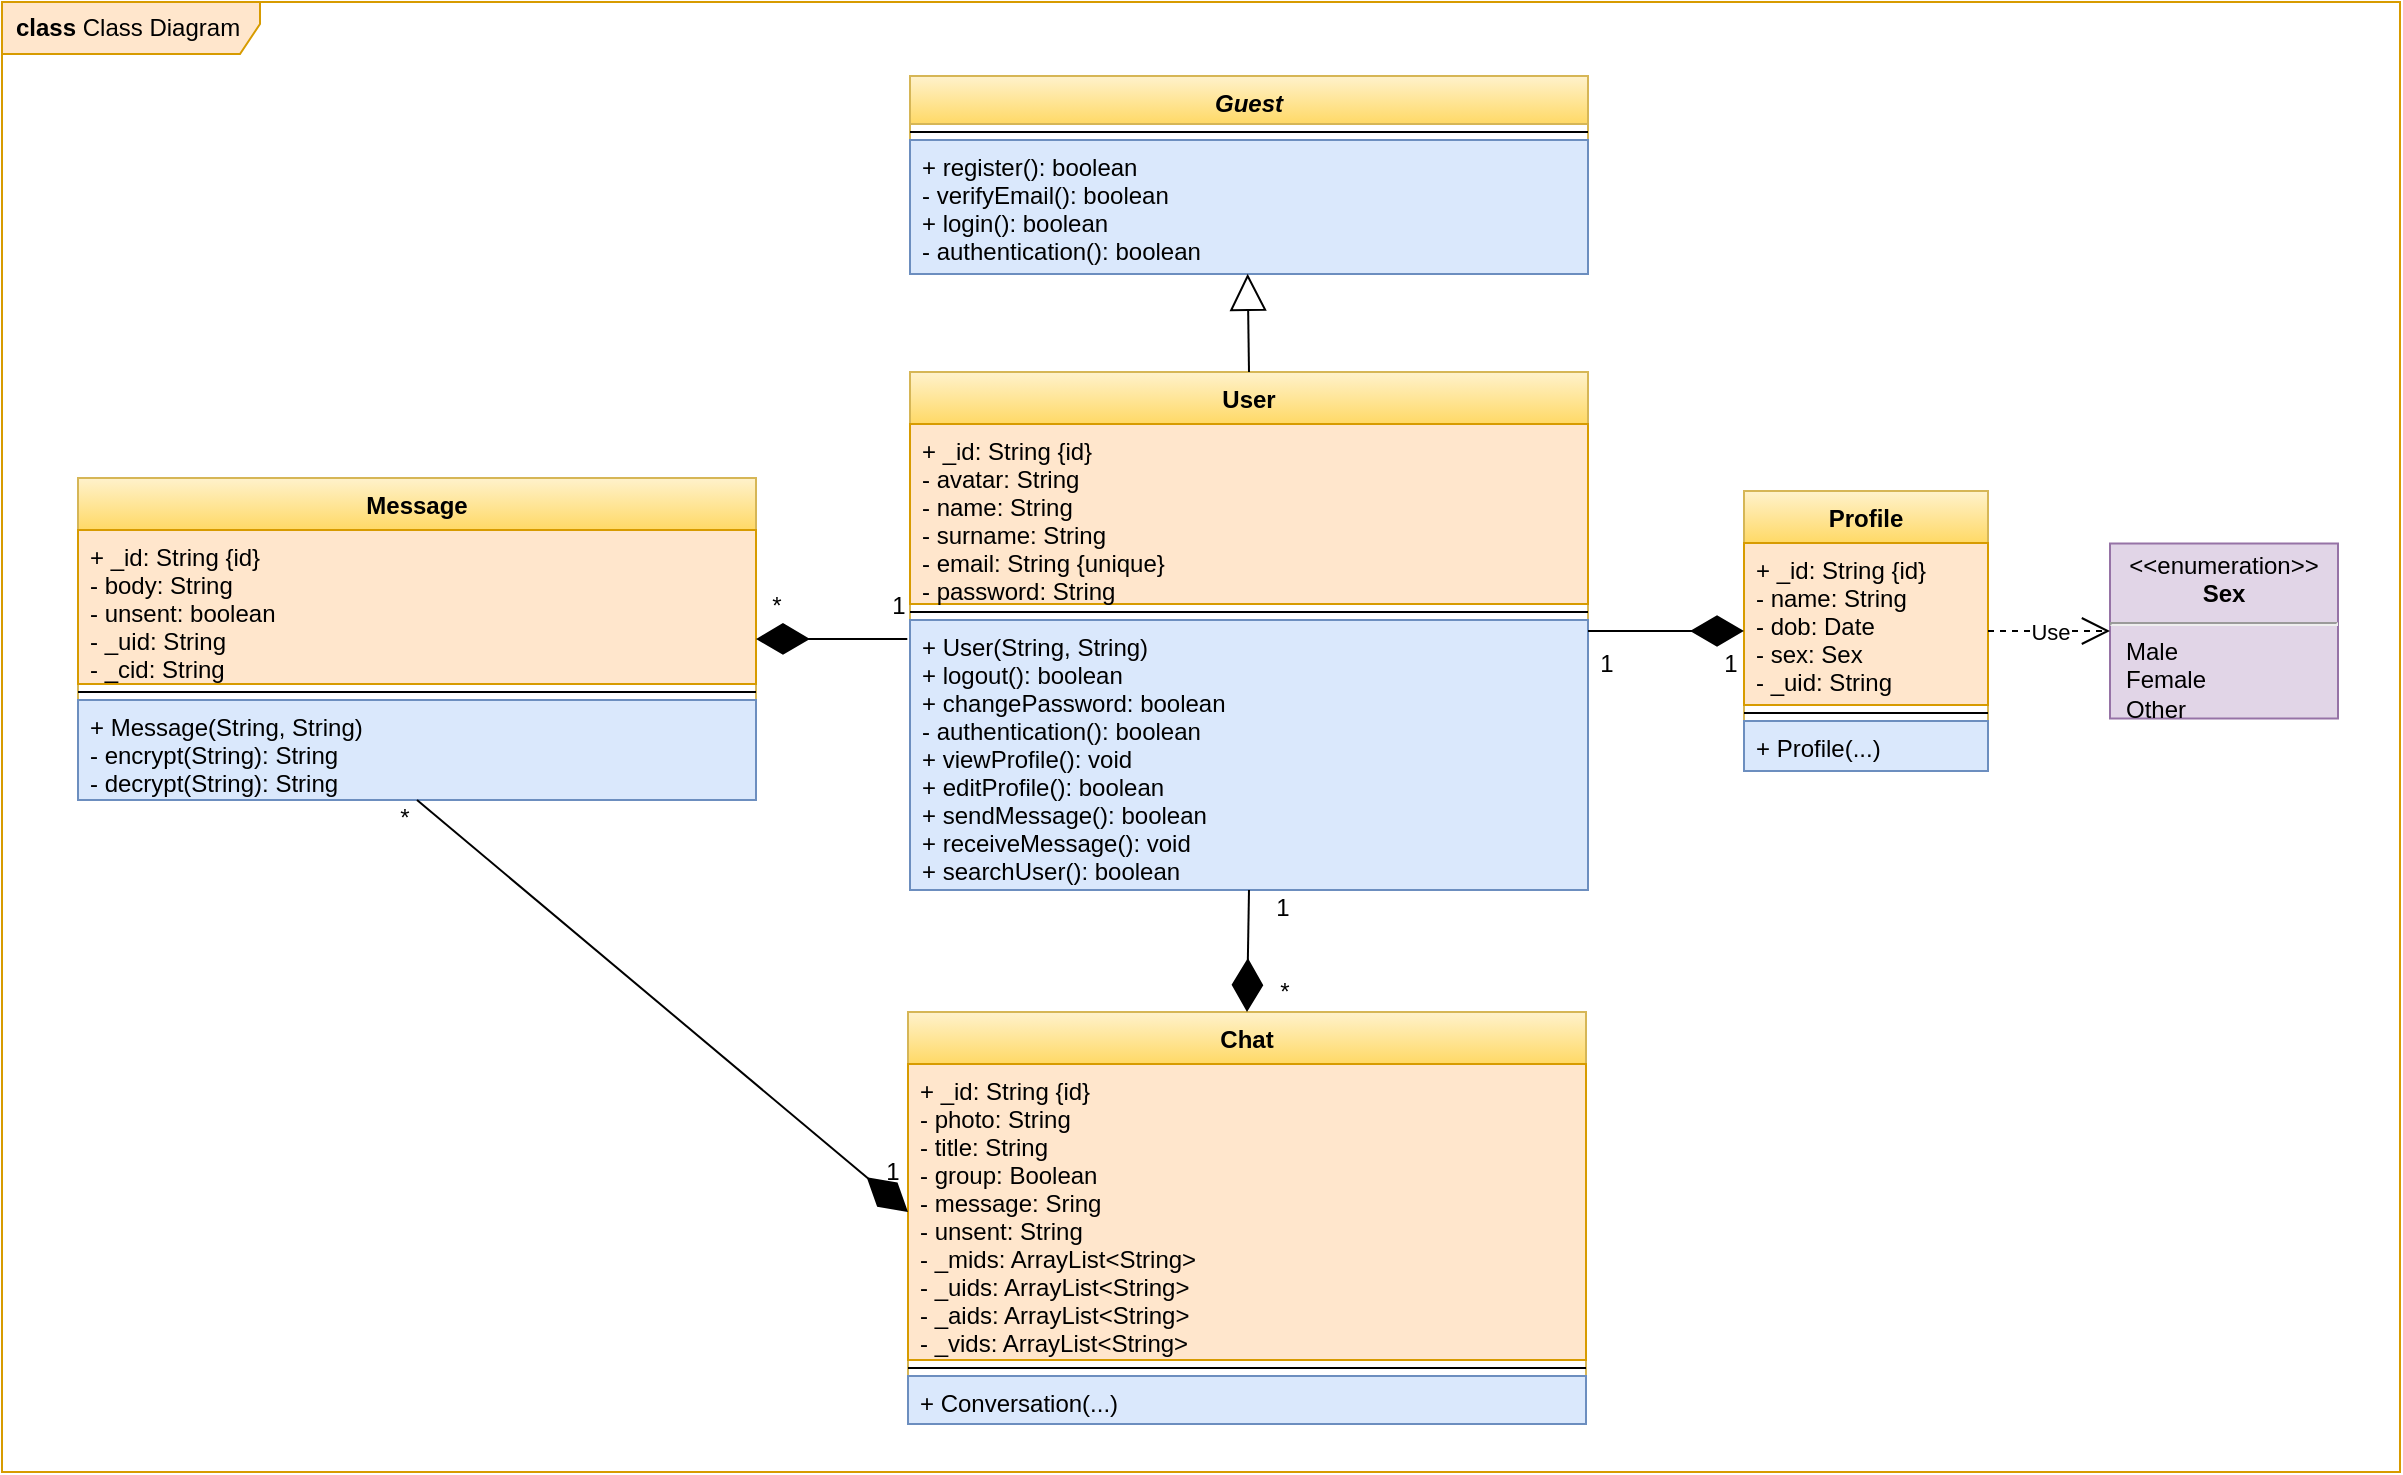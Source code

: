 <mxfile>
    <diagram id="2PQ823QY1O-aF-mZ_UV8" name="Class">
        <mxGraphModel dx="954" dy="616" grid="0" gridSize="10" guides="1" tooltips="1" connect="1" arrows="1" fold="1" page="0" pageScale="1" pageWidth="827" pageHeight="1169" math="0" shadow="0">
            <root>
                <mxCell id="-ZBkc9HrPNcbRklsNLLS-0"/>
                <mxCell id="-ZBkc9HrPNcbRklsNLLS-1" parent="-ZBkc9HrPNcbRklsNLLS-0"/>
                <mxCell id="sp8Zy-pBSTMZTQ4Gyo3T-0" value="class &lt;span style=&quot;font-weight: normal&quot;&gt;Class Diagram&lt;/span&gt;" style="shape=umlFrame;whiteSpace=wrap;html=1;width=129;height=26;boundedLbl=1;verticalAlign=middle;align=left;spacingLeft=5;fillColor=#ffe6cc;strokeColor=#d79b00;swimlaneFillColor=#FFFFFF;fontStyle=1" parent="-ZBkc9HrPNcbRklsNLLS-1" vertex="1">
                    <mxGeometry x="-342" y="-52" width="1199" height="735" as="geometry"/>
                </mxCell>
                <mxCell id="n1byCESBEf7-ky6JErqu-12" value="Guest" style="swimlane;fontStyle=3;align=center;verticalAlign=top;childLayout=stackLayout;horizontal=1;startSize=24;horizontalStack=0;resizeParent=1;resizeParentMax=0;resizeLast=0;collapsible=1;marginBottom=0;fillColor=#fff2cc;strokeColor=#d6b656;gradientColor=#ffd966;" parent="-ZBkc9HrPNcbRklsNLLS-1" vertex="1">
                    <mxGeometry x="112" y="-15" width="339" height="99" as="geometry">
                        <mxRectangle x="0.5" y="4" width="64" height="26" as="alternateBounds"/>
                    </mxGeometry>
                </mxCell>
                <mxCell id="n1byCESBEf7-ky6JErqu-13" value="" style="line;strokeWidth=1;fillColor=none;align=left;verticalAlign=middle;spacingTop=-1;spacingLeft=3;spacingRight=3;rotatable=0;labelPosition=right;points=[];portConstraint=eastwest;" parent="n1byCESBEf7-ky6JErqu-12" vertex="1">
                    <mxGeometry y="24" width="339" height="8" as="geometry"/>
                </mxCell>
                <mxCell id="n1byCESBEf7-ky6JErqu-14" value="+ register(): boolean&#10;- verifyEmail(): boolean&#10;+ login(): boolean&#10;- authentication(): boolean" style="text;strokeColor=#6c8ebf;fillColor=#dae8fc;align=left;verticalAlign=top;spacingLeft=4;spacingRight=4;overflow=hidden;rotatable=0;points=[[0,0.5],[1,0.5]];portConstraint=eastwest;fontStyle=0;" parent="n1byCESBEf7-ky6JErqu-12" vertex="1">
                    <mxGeometry y="32" width="339" height="67" as="geometry"/>
                </mxCell>
                <mxCell id="n1byCESBEf7-ky6JErqu-15" value="User" style="swimlane;fontStyle=1;align=center;verticalAlign=top;childLayout=stackLayout;horizontal=1;startSize=26;horizontalStack=0;resizeParent=1;resizeParentMax=0;resizeLast=0;collapsible=1;marginBottom=0;fillColor=#fff2cc;strokeColor=#d6b656;gradientColor=#ffd966;" parent="-ZBkc9HrPNcbRklsNLLS-1" vertex="1">
                    <mxGeometry x="112" y="133" width="339" height="259" as="geometry"/>
                </mxCell>
                <mxCell id="n1byCESBEf7-ky6JErqu-16" value="+ _id: String {id}&#10;- avatar: String&#10;- name: String&#10;- surname: String&#10;- email: String {unique}&#10;- password: String" style="text;strokeColor=#d79b00;fillColor=#ffe6cc;align=left;verticalAlign=top;spacingLeft=4;spacingRight=4;overflow=hidden;rotatable=0;points=[[0,0.5],[1,0.5]];portConstraint=eastwest;" parent="n1byCESBEf7-ky6JErqu-15" vertex="1">
                    <mxGeometry y="26" width="339" height="90" as="geometry"/>
                </mxCell>
                <mxCell id="n1byCESBEf7-ky6JErqu-17" value="" style="line;strokeWidth=1;fillColor=none;align=left;verticalAlign=middle;spacingTop=-1;spacingLeft=3;spacingRight=3;rotatable=0;labelPosition=right;points=[];portConstraint=eastwest;" parent="n1byCESBEf7-ky6JErqu-15" vertex="1">
                    <mxGeometry y="116" width="339" height="8" as="geometry"/>
                </mxCell>
                <mxCell id="n1byCESBEf7-ky6JErqu-18" value="+ User(String, String)&#10;+ logout(): boolean&#10;+ changePassword: boolean&#10;- authentication(): boolean&#10;+ viewProfile(): void&#10;+ editProfile(): boolean&#10;+ sendMessage(): boolean&#10;+ receiveMessage(): void&#10;+ searchUser(): boolean" style="text;strokeColor=#6c8ebf;fillColor=#dae8fc;align=left;verticalAlign=top;spacingLeft=4;spacingRight=4;overflow=hidden;rotatable=0;points=[[0,0.5],[1,0.5]];portConstraint=eastwest;" parent="n1byCESBEf7-ky6JErqu-15" vertex="1">
                    <mxGeometry y="124" width="339" height="135" as="geometry"/>
                </mxCell>
                <mxCell id="n1byCESBEf7-ky6JErqu-19" value="Profile" style="swimlane;fontStyle=1;align=center;verticalAlign=top;childLayout=stackLayout;horizontal=1;startSize=26;horizontalStack=0;resizeParent=1;resizeParentMax=0;resizeLast=0;collapsible=1;marginBottom=0;fillColor=#fff2cc;strokeColor=#d6b656;gradientColor=#ffd966;" parent="-ZBkc9HrPNcbRklsNLLS-1" vertex="1">
                    <mxGeometry x="529" y="192.5" width="122" height="140" as="geometry"/>
                </mxCell>
                <mxCell id="n1byCESBEf7-ky6JErqu-20" value="+ _id: String {id}&#10;- name: String&#10;- dob: Date&#10;- sex: Sex&#10;- _uid: String" style="text;strokeColor=#d79b00;fillColor=#ffe6cc;align=left;verticalAlign=top;spacingLeft=4;spacingRight=4;overflow=hidden;rotatable=0;points=[[0,0.5],[1,0.5]];portConstraint=eastwest;" parent="n1byCESBEf7-ky6JErqu-19" vertex="1">
                    <mxGeometry y="26" width="122" height="81" as="geometry"/>
                </mxCell>
                <mxCell id="n1byCESBEf7-ky6JErqu-21" value="" style="line;strokeWidth=1;fillColor=none;align=left;verticalAlign=middle;spacingTop=-1;spacingLeft=3;spacingRight=3;rotatable=0;labelPosition=right;points=[];portConstraint=eastwest;" parent="n1byCESBEf7-ky6JErqu-19" vertex="1">
                    <mxGeometry y="107" width="122" height="8" as="geometry"/>
                </mxCell>
                <mxCell id="n1byCESBEf7-ky6JErqu-22" value="+ Profile(...)" style="text;strokeColor=#6c8ebf;fillColor=#dae8fc;align=left;verticalAlign=top;spacingLeft=4;spacingRight=4;overflow=hidden;rotatable=0;points=[[0,0.5],[1,0.5]];portConstraint=eastwest;fontStyle=0" parent="n1byCESBEf7-ky6JErqu-19" vertex="1">
                    <mxGeometry y="115" width="122" height="25" as="geometry"/>
                </mxCell>
                <mxCell id="n1byCESBEf7-ky6JErqu-23" value="" style="endArrow=diamondThin;endFill=1;endSize=24;html=1;jumpSize=0;exitX=1;exitY=0.5;exitDx=0;exitDy=0;" parent="-ZBkc9HrPNcbRklsNLLS-1" source="n1byCESBEf7-ky6JErqu-15" target="n1byCESBEf7-ky6JErqu-19" edge="1">
                    <mxGeometry width="160" relative="1" as="geometry">
                        <mxPoint x="470" y="257" as="sourcePoint"/>
                        <mxPoint x="531" y="275" as="targetPoint"/>
                    </mxGeometry>
                </mxCell>
                <mxCell id="n1byCESBEf7-ky6JErqu-24" value="&lt;p style=&quot;margin: 0px ; margin-top: 4px ; text-align: center&quot;&gt;&amp;lt;&amp;lt;enumeration&amp;gt;&amp;gt;&lt;br&gt;&lt;b&gt;Sex&lt;/b&gt;&lt;/p&gt;&lt;hr&gt;&lt;p style=&quot;margin: 0px ; margin-left: 8px ; text-align: left&quot;&gt;Male&lt;br&gt;Female&lt;/p&gt;&lt;p style=&quot;margin: 0px ; margin-left: 8px ; text-align: left&quot;&gt;Other&lt;/p&gt;" style="shape=rect;html=1;overflow=fill;whiteSpace=wrap;fillColor=#e1d5e7;strokeColor=#9673a6;" parent="-ZBkc9HrPNcbRklsNLLS-1" vertex="1">
                    <mxGeometry x="712" y="218.75" width="114" height="87.5" as="geometry"/>
                </mxCell>
                <mxCell id="n1byCESBEf7-ky6JErqu-26" value="" style="endArrow=block;endSize=16;endFill=0;html=1;exitX=0.5;exitY=0;exitDx=0;exitDy=0;entryX=0.498;entryY=0.998;entryDx=0;entryDy=0;entryPerimeter=0;" parent="-ZBkc9HrPNcbRklsNLLS-1" source="n1byCESBEf7-ky6JErqu-15" target="n1byCESBEf7-ky6JErqu-14" edge="1">
                    <mxGeometry width="160" relative="1" as="geometry">
                        <mxPoint x="306" y="210" as="sourcePoint"/>
                        <mxPoint x="260" y="165" as="targetPoint"/>
                    </mxGeometry>
                </mxCell>
                <mxCell id="n1byCESBEf7-ky6JErqu-27" value="" style="group" parent="-ZBkc9HrPNcbRklsNLLS-1" vertex="1" connectable="0">
                    <mxGeometry x="452" y="270" width="76" height="18" as="geometry"/>
                </mxCell>
                <mxCell id="n1byCESBEf7-ky6JErqu-28" value="1" style="text;html=1;align=center;verticalAlign=middle;resizable=0;points=[];autosize=1;strokeColor=none;" parent="n1byCESBEf7-ky6JErqu-27" vertex="1">
                    <mxGeometry x="62" width="16" height="18" as="geometry"/>
                </mxCell>
                <mxCell id="n1byCESBEf7-ky6JErqu-29" value="1" style="text;html=1;align=center;verticalAlign=middle;resizable=0;points=[];autosize=1;strokeColor=none;" parent="n1byCESBEf7-ky6JErqu-27" vertex="1">
                    <mxGeometry width="16" height="18" as="geometry"/>
                </mxCell>
                <mxCell id="7DBNWi1zvZFAJE2IAUoE-4" value="Message" style="swimlane;fontStyle=1;align=center;verticalAlign=top;childLayout=stackLayout;horizontal=1;startSize=26;horizontalStack=0;resizeParent=1;resizeParentMax=0;resizeLast=0;collapsible=1;marginBottom=0;fillColor=#fff2cc;strokeColor=#d6b656;gradientColor=#ffd966;" parent="-ZBkc9HrPNcbRklsNLLS-1" vertex="1">
                    <mxGeometry x="-304" y="186" width="339" height="161" as="geometry"/>
                </mxCell>
                <mxCell id="7DBNWi1zvZFAJE2IAUoE-5" value="+ _id: String {id}&#10;- body: String&#10;- unsent: boolean&#10;- _uid: String&#10;- _cid: String" style="text;strokeColor=#d79b00;fillColor=#ffe6cc;align=left;verticalAlign=top;spacingLeft=4;spacingRight=4;overflow=hidden;rotatable=0;points=[[0,0.5],[1,0.5]];portConstraint=eastwest;" parent="7DBNWi1zvZFAJE2IAUoE-4" vertex="1">
                    <mxGeometry y="26" width="339" height="77" as="geometry"/>
                </mxCell>
                <mxCell id="7DBNWi1zvZFAJE2IAUoE-6" value="" style="line;strokeWidth=1;fillColor=none;align=left;verticalAlign=middle;spacingTop=-1;spacingLeft=3;spacingRight=3;rotatable=0;labelPosition=right;points=[];portConstraint=eastwest;" parent="7DBNWi1zvZFAJE2IAUoE-4" vertex="1">
                    <mxGeometry y="103" width="339" height="8" as="geometry"/>
                </mxCell>
                <mxCell id="7DBNWi1zvZFAJE2IAUoE-7" value="+ Message(String, String)&#10;- encrypt(String): String&#10;- decrypt(String): String" style="text;strokeColor=#6c8ebf;fillColor=#dae8fc;align=left;verticalAlign=top;spacingLeft=4;spacingRight=4;overflow=hidden;rotatable=0;points=[[0,0.5],[1,0.5]];portConstraint=eastwest;fontStyle=0" parent="7DBNWi1zvZFAJE2IAUoE-4" vertex="1">
                    <mxGeometry y="111" width="339" height="50" as="geometry"/>
                </mxCell>
                <mxCell id="7DBNWi1zvZFAJE2IAUoE-8" value="Chat" style="swimlane;fontStyle=1;align=center;verticalAlign=top;childLayout=stackLayout;horizontal=1;startSize=26;horizontalStack=0;resizeParent=1;resizeParentMax=0;resizeLast=0;collapsible=1;marginBottom=0;fillColor=#fff2cc;strokeColor=#d6b656;gradientColor=#ffd966;" parent="-ZBkc9HrPNcbRklsNLLS-1" vertex="1">
                    <mxGeometry x="111" y="453" width="339" height="206" as="geometry"/>
                </mxCell>
                <mxCell id="7DBNWi1zvZFAJE2IAUoE-9" value="+ _id: String {id}&#10;- photo: String&#10;- title: String&#10;- group: Boolean&#10;- message: Sring&#10;- unsent: String&#10;- _mids: ArrayList&lt;String&gt;&#10;- _uids: ArrayList&lt;String&gt;&#10;- _aids: ArrayList&lt;String&gt;&#10;- _vids: ArrayList&lt;String&gt;" style="text;strokeColor=#d79b00;fillColor=#ffe6cc;align=left;verticalAlign=top;spacingLeft=4;spacingRight=4;overflow=hidden;rotatable=0;points=[[0,0.5],[1,0.5]];portConstraint=eastwest;" parent="7DBNWi1zvZFAJE2IAUoE-8" vertex="1">
                    <mxGeometry y="26" width="339" height="148" as="geometry"/>
                </mxCell>
                <mxCell id="7DBNWi1zvZFAJE2IAUoE-10" value="" style="line;strokeWidth=1;fillColor=none;align=left;verticalAlign=middle;spacingTop=-1;spacingLeft=3;spacingRight=3;rotatable=0;labelPosition=right;points=[];portConstraint=eastwest;" parent="7DBNWi1zvZFAJE2IAUoE-8" vertex="1">
                    <mxGeometry y="174" width="339" height="8" as="geometry"/>
                </mxCell>
                <mxCell id="7DBNWi1zvZFAJE2IAUoE-11" value="+ Conversation(...)" style="text;strokeColor=#6c8ebf;fillColor=#dae8fc;align=left;verticalAlign=top;spacingLeft=4;spacingRight=4;overflow=hidden;rotatable=0;points=[[0,0.5],[1,0.5]];portConstraint=eastwest;fontStyle=0" parent="7DBNWi1zvZFAJE2IAUoE-8" vertex="1">
                    <mxGeometry y="182" width="339" height="24" as="geometry"/>
                </mxCell>
                <mxCell id="7DBNWi1zvZFAJE2IAUoE-12" value="" style="endArrow=diamondThin;endFill=1;endSize=24;html=1;jumpSize=0;entryX=0.5;entryY=0;entryDx=0;entryDy=0;exitX=0.5;exitY=1;exitDx=0;exitDy=0;" parent="-ZBkc9HrPNcbRklsNLLS-1" source="n1byCESBEf7-ky6JErqu-15" target="7DBNWi1zvZFAJE2IAUoE-8" edge="1">
                    <mxGeometry width="160" relative="1" as="geometry">
                        <mxPoint x="462.017" y="242.72" as="sourcePoint"/>
                        <mxPoint x="535.756" y="242.594" as="targetPoint"/>
                    </mxGeometry>
                </mxCell>
                <mxCell id="7DBNWi1zvZFAJE2IAUoE-16" value="" style="group" parent="-ZBkc9HrPNcbRklsNLLS-1" vertex="1" connectable="0">
                    <mxGeometry x="290" y="392" width="16" height="60" as="geometry"/>
                </mxCell>
                <mxCell id="7DBNWi1zvZFAJE2IAUoE-14" value="*" style="text;html=1;align=center;verticalAlign=middle;resizable=0;points=[];autosize=1;strokeColor=none;" parent="7DBNWi1zvZFAJE2IAUoE-16" vertex="1">
                    <mxGeometry x="1" y="42" width="15" height="18" as="geometry"/>
                </mxCell>
                <mxCell id="7DBNWi1zvZFAJE2IAUoE-15" value="1" style="text;html=1;align=center;verticalAlign=middle;resizable=0;points=[];autosize=1;strokeColor=none;" parent="7DBNWi1zvZFAJE2IAUoE-16" vertex="1">
                    <mxGeometry width="16" height="18" as="geometry"/>
                </mxCell>
                <mxCell id="7DBNWi1zvZFAJE2IAUoE-21" value="" style="endArrow=diamondThin;endFill=1;endSize=24;html=1;jumpSize=0;exitX=-0.004;exitY=0.07;exitDx=0;exitDy=0;exitPerimeter=0;entryX=1;entryY=0.5;entryDx=0;entryDy=0;" parent="-ZBkc9HrPNcbRklsNLLS-1" source="n1byCESBEf7-ky6JErqu-18" target="7DBNWi1zvZFAJE2IAUoE-4" edge="1">
                    <mxGeometry width="160" relative="1" as="geometry">
                        <mxPoint x="461" y="258" as="sourcePoint"/>
                        <mxPoint x="47" y="266" as="targetPoint"/>
                    </mxGeometry>
                </mxCell>
                <mxCell id="7DBNWi1zvZFAJE2IAUoE-22" value="" style="group" parent="-ZBkc9HrPNcbRklsNLLS-1" vertex="1" connectable="0">
                    <mxGeometry x="36" y="241" width="76" height="18" as="geometry"/>
                </mxCell>
                <mxCell id="7DBNWi1zvZFAJE2IAUoE-23" value="1" style="text;html=1;align=center;verticalAlign=middle;resizable=0;points=[];autosize=1;strokeColor=none;" parent="7DBNWi1zvZFAJE2IAUoE-22" vertex="1">
                    <mxGeometry x="62" width="16" height="18" as="geometry"/>
                </mxCell>
                <mxCell id="7DBNWi1zvZFAJE2IAUoE-24" value="*" style="text;html=1;align=center;verticalAlign=middle;resizable=0;points=[];autosize=1;strokeColor=none;" parent="7DBNWi1zvZFAJE2IAUoE-22" vertex="1">
                    <mxGeometry x="1" width="15" height="18" as="geometry"/>
                </mxCell>
                <mxCell id="7DBNWi1zvZFAJE2IAUoE-25" value="" style="endArrow=diamondThin;endFill=1;endSize=24;html=1;jumpSize=0;entryX=0;entryY=0.5;entryDx=0;entryDy=0;exitX=0.5;exitY=1;exitDx=0;exitDy=0;" parent="-ZBkc9HrPNcbRklsNLLS-1" source="7DBNWi1zvZFAJE2IAUoE-4" target="7DBNWi1zvZFAJE2IAUoE-9" edge="1">
                    <mxGeometry width="160" relative="1" as="geometry">
                        <mxPoint x="291.5" y="368" as="sourcePoint"/>
                        <mxPoint x="291.5" y="429" as="targetPoint"/>
                    </mxGeometry>
                </mxCell>
                <mxCell id="7DBNWi1zvZFAJE2IAUoE-27" value="1" style="text;html=1;align=center;verticalAlign=middle;resizable=0;points=[];autosize=1;strokeColor=none;" parent="-ZBkc9HrPNcbRklsNLLS-1" vertex="1">
                    <mxGeometry x="95" y="524" width="16" height="18" as="geometry"/>
                </mxCell>
                <mxCell id="7DBNWi1zvZFAJE2IAUoE-28" value="*" style="text;html=1;align=center;verticalAlign=middle;resizable=0;points=[];autosize=1;strokeColor=none;" parent="-ZBkc9HrPNcbRklsNLLS-1" vertex="1">
                    <mxGeometry x="-149" y="347" width="15" height="18" as="geometry"/>
                </mxCell>
                <mxCell id="xB63FuE-Uk8S7DMl-wjC-0" value="Use" style="endArrow=open;endSize=12;dashed=1;html=1;entryX=0;entryY=0.5;entryDx=0;entryDy=0;exitX=1;exitY=0.5;exitDx=0;exitDy=0;" parent="-ZBkc9HrPNcbRklsNLLS-1" source="n1byCESBEf7-ky6JErqu-19" target="n1byCESBEf7-ky6JErqu-24" edge="1">
                    <mxGeometry width="160" relative="1" as="geometry">
                        <mxPoint x="358" y="318" as="sourcePoint"/>
                        <mxPoint x="518" y="318" as="targetPoint"/>
                    </mxGeometry>
                </mxCell>
            </root>
        </mxGraphModel>
    </diagram>
    <diagram id="mJmhTR1fYMP7_OaIdNS1" name="Use Case">
        <mxGraphModel dx="154" dy="216" grid="0" gridSize="10" guides="1" tooltips="1" connect="1" arrows="1" fold="1" page="0" pageScale="1" pageWidth="827" pageHeight="1169" math="0" shadow="0">
            <root>
                <mxCell id="0"/>
                <mxCell id="1" parent="0"/>
                <mxCell id="34" value="&lt;b&gt;uc &lt;/b&gt;Use Case Diagram" style="shape=umlFrame;whiteSpace=wrap;html=1;width=135;height=28;boundedLbl=1;verticalAlign=middle;align=left;spacingLeft=5;fillColor=#ffe6cc;strokeColor=#d79b00;swimlaneFillColor=#FFFFFF;" parent="1" vertex="1">
                    <mxGeometry x="418" y="358" width="758" height="777" as="geometry"/>
                </mxCell>
                <mxCell id="33" value="&lt;font style=&quot;font-size: 30px&quot;&gt;IS16&lt;/font&gt;" style="shape=rect;html=1;verticalAlign=top;fontStyle=1;whiteSpace=wrap;align=center;fillColor=#f5f5f5;strokeColor=#666666;fontColor=#333333;" parent="1" vertex="1">
                    <mxGeometry x="538" y="397" width="619" height="721" as="geometry"/>
                </mxCell>
                <mxCell id="2" value="&lt;span style=&quot;font-size: 13.0pt ; line-height: 115% ; font-family: &amp;#34;times new roman&amp;#34; , serif&quot;&gt;View profile&lt;/span&gt;" style="ellipse;whiteSpace=wrap;html=1;fillColor=#dae8fc;strokeColor=#6c8ebf;" parent="1" vertex="1">
                    <mxGeometry x="560" y="869" width="145" height="71" as="geometry"/>
                </mxCell>
                <mxCell id="3" value="User" style="shape=umlActor;verticalLabelPosition=bottom;verticalAlign=top;html=1;fillColor=#f8cecc;strokeColor=#b85450;" parent="1" vertex="1">
                    <mxGeometry x="435" y="883" width="30" height="61" as="geometry"/>
                </mxCell>
                <mxCell id="4" value="" style="edgeStyle=none;html=1;endArrow=none;verticalAlign=bottom;exitX=1;exitY=0.333;exitDx=0;exitDy=0;exitPerimeter=0;entryX=0;entryY=0.5;entryDx=0;entryDy=0;" parent="1" source="3" target="2" edge="1">
                    <mxGeometry width="160" relative="1" as="geometry">
                        <mxPoint x="475" y="810" as="sourcePoint"/>
                        <mxPoint x="585" y="774" as="targetPoint"/>
                    </mxGeometry>
                </mxCell>
                <mxCell id="5" value="&lt;span style=&quot;font-size: 13.0pt ; line-height: 115% ; font-family: &amp;#34;times new roman&amp;#34; , serif&quot;&gt;Edit profile&lt;/span&gt;" style="ellipse;whiteSpace=wrap;html=1;fillColor=#dae8fc;strokeColor=#6c8ebf;" parent="1" vertex="1">
                    <mxGeometry x="771" y="869" width="140" height="71" as="geometry"/>
                </mxCell>
                <mxCell id="6" value="&amp;lt;&amp;lt;extend&amp;gt;&amp;gt;" style="edgeStyle=none;html=1;startArrow=open;endArrow=none;startSize=12;verticalAlign=bottom;dashed=1;labelBackgroundColor=none;exitX=1;exitY=0.5;exitDx=0;exitDy=0;entryX=0;entryY=0.5;entryDx=0;entryDy=0;" parent="1" source="2" target="5" edge="1">
                    <mxGeometry width="160" relative="1" as="geometry">
                        <mxPoint x="724" y="868" as="sourcePoint"/>
                        <mxPoint x="884" y="868" as="targetPoint"/>
                    </mxGeometry>
                </mxCell>
                <mxCell id="7" value="&lt;font face=&quot;times new roman, serif&quot;&gt;&lt;span style=&quot;font-size: 17.333px&quot;&gt;Log out&lt;/span&gt;&lt;/font&gt;" style="ellipse;whiteSpace=wrap;html=1;fillColor=#dae8fc;strokeColor=#6c8ebf;" parent="1" vertex="1">
                    <mxGeometry x="560.5" y="711" width="145" height="71" as="geometry"/>
                </mxCell>
                <mxCell id="8" value="" style="edgeStyle=none;html=1;endArrow=none;verticalAlign=bottom;exitX=1;exitY=0.333;exitDx=0;exitDy=0;exitPerimeter=0;entryX=0;entryY=0.5;entryDx=0;entryDy=0;" parent="1" source="3" target="7" edge="1">
                    <mxGeometry width="160" relative="1" as="geometry">
                        <mxPoint x="490" y="805" as="sourcePoint"/>
                        <mxPoint x="600" y="852" as="targetPoint"/>
                    </mxGeometry>
                </mxCell>
                <mxCell id="9" value="&lt;font face=&quot;times new roman, serif&quot;&gt;&lt;span style=&quot;font-size: 17.333px&quot;&gt;Change password&lt;/span&gt;&lt;/font&gt;" style="ellipse;whiteSpace=wrap;html=1;fillColor=#dae8fc;strokeColor=#6c8ebf;" parent="1" vertex="1">
                    <mxGeometry x="559" y="790" width="145" height="71" as="geometry"/>
                </mxCell>
                <mxCell id="10" value="" style="edgeStyle=none;html=1;endArrow=none;verticalAlign=bottom;exitX=1;exitY=0.333;exitDx=0;exitDy=0;exitPerimeter=0;entryX=0;entryY=0.5;entryDx=0;entryDy=0;" parent="1" source="3" target="9" edge="1">
                    <mxGeometry width="160" relative="1" as="geometry">
                        <mxPoint x="475" y="803" as="sourcePoint"/>
                        <mxPoint x="582.5" y="758" as="targetPoint"/>
                    </mxGeometry>
                </mxCell>
                <mxCell id="11" value="&lt;font face=&quot;times new roman, serif&quot;&gt;&lt;span style=&quot;font-size: 17.333px&quot;&gt;Authenticate&lt;/span&gt;&lt;/font&gt;" style="ellipse;whiteSpace=wrap;html=1;fillColor=#dae8fc;strokeColor=#6c8ebf;" parent="1" vertex="1">
                    <mxGeometry x="771" y="790" width="145" height="71" as="geometry"/>
                </mxCell>
                <mxCell id="12" value="&amp;lt;&amp;lt;include&amp;gt;&amp;gt;" style="edgeStyle=none;html=1;endArrow=open;verticalAlign=bottom;dashed=1;labelBackgroundColor=none;exitX=1;exitY=0.5;exitDx=0;exitDy=0;entryX=0;entryY=0.5;entryDx=0;entryDy=0;" parent="1" source="9" target="11" edge="1">
                    <mxGeometry width="160" relative="1" as="geometry">
                        <mxPoint x="791.001" y="962.002" as="sourcePoint"/>
                        <mxPoint x="781" y="829" as="targetPoint"/>
                    </mxGeometry>
                </mxCell>
                <mxCell id="13" value="&lt;span style=&quot;font-size: 13.0pt ; line-height: 115% ; font-family: &amp;#34;times new roman&amp;#34; , serif&quot;&gt;Send message&lt;/span&gt;" style="ellipse;whiteSpace=wrap;html=1;fillColor=#dae8fc;strokeColor=#6c8ebf;" parent="1" vertex="1">
                    <mxGeometry x="560.5" y="947" width="145" height="71" as="geometry"/>
                </mxCell>
                <mxCell id="14" value="&lt;span style=&quot;font-size: 13.0pt ; line-height: 115% ; font-family: &amp;#34;times new roman&amp;#34; , serif&quot;&gt;Receive message&lt;/span&gt;" style="ellipse;whiteSpace=wrap;html=1;fillColor=#dae8fc;strokeColor=#6c8ebf;" parent="1" vertex="1">
                    <mxGeometry x="771" y="947" width="145" height="71" as="geometry"/>
                </mxCell>
                <mxCell id="16" value="&amp;lt;&amp;lt;extend&amp;gt;&amp;gt;" style="edgeStyle=none;html=1;startArrow=open;endArrow=none;startSize=12;verticalAlign=bottom;dashed=1;labelBackgroundColor=none;exitX=1;exitY=0.5;exitDx=0;exitDy=0;entryX=0;entryY=0.5;entryDx=0;entryDy=0;" parent="1" source="13" target="14" edge="1">
                    <mxGeometry width="160" relative="1" as="geometry">
                        <mxPoint x="712.5" y="980.5" as="sourcePoint"/>
                        <mxPoint x="781" y="980.5" as="targetPoint"/>
                    </mxGeometry>
                </mxCell>
                <mxCell id="17" value="" style="edgeStyle=none;html=1;endArrow=none;verticalAlign=bottom;exitX=1;exitY=0.333;exitDx=0;exitDy=0;exitPerimeter=0;entryX=0;entryY=0.5;entryDx=0;entryDy=0;" parent="1" source="3" target="13" edge="1">
                    <mxGeometry width="160" relative="1" as="geometry">
                        <mxPoint x="476" y="879.333" as="sourcePoint"/>
                        <mxPoint x="582" y="916.5" as="targetPoint"/>
                    </mxGeometry>
                </mxCell>
                <mxCell id="22" value="&lt;font face=&quot;times new roman, serif&quot;&gt;&lt;span style=&quot;font-size: 17.333px&quot;&gt;Seacrch user, message, conversation&lt;/span&gt;&lt;/font&gt;" style="ellipse;whiteSpace=wrap;html=1;fillColor=#dae8fc;strokeColor=#6c8ebf;" parent="1" vertex="1">
                    <mxGeometry x="559" y="1025" width="145" height="71" as="geometry"/>
                </mxCell>
                <mxCell id="23" value="" style="edgeStyle=none;html=1;endArrow=none;verticalAlign=bottom;exitX=1;exitY=0.333;exitDx=0;exitDy=0;exitPerimeter=0;entryX=0;entryY=0.5;entryDx=0;entryDy=0;" parent="1" source="3" target="22" edge="1">
                    <mxGeometry width="160" relative="1" as="geometry">
                        <mxPoint x="475" y="913.333" as="sourcePoint"/>
                        <mxPoint x="570.5" y="992.5" as="targetPoint"/>
                    </mxGeometry>
                </mxCell>
                <mxCell id="24" value="Guest" style="shape=umlActor;verticalLabelPosition=bottom;verticalAlign=top;html=1;fillColor=#f8cecc;strokeColor=#b85450;" parent="1" vertex="1">
                    <mxGeometry x="435" y="562" width="30" height="61" as="geometry"/>
                </mxCell>
                <mxCell id="25" value="&lt;font face=&quot;times new roman, serif&quot;&gt;&lt;span style=&quot;font-size: 17.333px&quot;&gt;Register&lt;/span&gt;&lt;/font&gt;" style="ellipse;whiteSpace=wrap;html=1;fillColor=#dae8fc;strokeColor=#6c8ebf;" parent="1" vertex="1">
                    <mxGeometry x="560.5" y="470" width="145" height="71" as="geometry"/>
                </mxCell>
                <mxCell id="26" value="&amp;lt;&amp;lt;include&amp;gt;&amp;gt;" style="edgeStyle=none;html=1;endArrow=open;verticalAlign=bottom;dashed=1;labelBackgroundColor=none;exitX=1;exitY=0.5;exitDx=0;exitDy=0;entryX=0;entryY=0.5;entryDx=0;entryDy=0;" parent="1" source="25" target="27" edge="1">
                    <mxGeometry width="160" relative="1" as="geometry">
                        <mxPoint x="704" y="543.5" as="sourcePoint"/>
                        <mxPoint x="781" y="547" as="targetPoint"/>
                    </mxGeometry>
                </mxCell>
                <mxCell id="27" value="&lt;font face=&quot;times new roman, serif&quot;&gt;&lt;span style=&quot;font-size: 17.333px&quot;&gt;Verify email&lt;/span&gt;&lt;/font&gt;" style="ellipse;whiteSpace=wrap;html=1;fillColor=#dae8fc;strokeColor=#6c8ebf;" parent="1" vertex="1">
                    <mxGeometry x="772.5" y="470" width="145" height="71" as="geometry"/>
                </mxCell>
                <mxCell id="28" value="&lt;font face=&quot;times new roman, serif&quot;&gt;&lt;span style=&quot;font-size: 17.333px&quot;&gt;Log in&lt;/span&gt;&lt;/font&gt;" style="ellipse;whiteSpace=wrap;html=1;fillColor=#dae8fc;strokeColor=#6c8ebf;" parent="1" vertex="1">
                    <mxGeometry x="560.5" y="546" width="145" height="71" as="geometry"/>
                </mxCell>
                <mxCell id="29" value="" style="edgeStyle=none;html=1;endArrow=none;verticalAlign=bottom;exitX=1;exitY=0.333;exitDx=0;exitDy=0;exitPerimeter=0;entryX=0;entryY=0.5;entryDx=0;entryDy=0;" parent="1" source="24" target="28" edge="1">
                    <mxGeometry width="160" relative="1" as="geometry">
                        <mxPoint x="475" y="833.333" as="sourcePoint"/>
                        <mxPoint x="570.5" y="676.5" as="targetPoint"/>
                    </mxGeometry>
                </mxCell>
                <mxCell id="30" value="&amp;lt;&amp;lt;include&amp;gt;&amp;gt;" style="edgeStyle=none;html=1;endArrow=open;verticalAlign=bottom;dashed=1;labelBackgroundColor=none;exitX=1;exitY=0.5;exitDx=0;exitDy=0;entryX=0;entryY=0.5;entryDx=0;entryDy=0;" parent="1" source="28" target="31" edge="1">
                    <mxGeometry width="160" relative="1" as="geometry">
                        <mxPoint x="715.5" y="515.5" as="sourcePoint"/>
                        <mxPoint x="776" y="588" as="targetPoint"/>
                    </mxGeometry>
                </mxCell>
                <mxCell id="31" value="&lt;font face=&quot;times new roman, serif&quot;&gt;&lt;span style=&quot;font-size: 17.333px&quot;&gt;Authenticate&lt;/span&gt;&lt;/font&gt;" style="ellipse;whiteSpace=wrap;html=1;fillColor=#dae8fc;strokeColor=#6c8ebf;" parent="1" vertex="1">
                    <mxGeometry x="774" y="546" width="145" height="71" as="geometry"/>
                </mxCell>
                <mxCell id="32" value="" style="edgeStyle=none;html=1;endArrow=none;verticalAlign=bottom;exitX=1;exitY=0.333;exitDx=0;exitDy=0;exitPerimeter=0;entryX=0;entryY=0.5;entryDx=0;entryDy=0;" parent="1" source="24" target="25" edge="1">
                    <mxGeometry width="160" relative="1" as="geometry">
                        <mxPoint x="475" y="556.333" as="sourcePoint"/>
                        <mxPoint x="569" y="594.5" as="targetPoint"/>
                    </mxGeometry>
                </mxCell>
                <mxCell id="35" value="" style="edgeStyle=none;html=1;endArrow=block;endFill=0;endSize=12;verticalAlign=bottom;exitX=0.5;exitY=0;exitDx=0;exitDy=0;exitPerimeter=0;" parent="1" source="3" edge="1">
                    <mxGeometry width="160" relative="1" as="geometry">
                        <mxPoint x="595" y="703" as="sourcePoint"/>
                        <mxPoint x="450" y="646" as="targetPoint"/>
                    </mxGeometry>
                </mxCell>
                <mxCell id="36" value="&lt;font face=&quot;times new roman, serif&quot;&gt;&lt;span style=&quot;font-size: 17.333px&quot;&gt;Authorize&lt;/span&gt;&lt;/font&gt;" style="ellipse;whiteSpace=wrap;html=1;fillColor=#dae8fc;strokeColor=#6c8ebf;" parent="1" vertex="1">
                    <mxGeometry x="560.5" y="623" width="145" height="71" as="geometry"/>
                </mxCell>
                <mxCell id="37" value="" style="edgeStyle=none;html=1;endArrow=none;verticalAlign=bottom;exitX=1;exitY=0.333;exitDx=0;exitDy=0;exitPerimeter=0;entryX=0;entryY=0.5;entryDx=0;entryDy=0;" parent="1" source="24" target="36" edge="1">
                    <mxGeometry width="160" relative="1" as="geometry">
                        <mxPoint x="475" y="554.333" as="sourcePoint"/>
                        <mxPoint x="570.5" y="515.5" as="targetPoint"/>
                    </mxGeometry>
                </mxCell>
                <mxCell id="38" value="&lt;font face=&quot;times new roman, serif&quot;&gt;&lt;span style=&quot;font-size: 17.333px&quot;&gt;Verify signature&lt;/span&gt;&lt;/font&gt;" style="ellipse;whiteSpace=wrap;html=1;fillColor=#dae8fc;strokeColor=#6c8ebf;" parent="1" vertex="1">
                    <mxGeometry x="774" y="623" width="145" height="71" as="geometry"/>
                </mxCell>
                <mxCell id="39" value="&amp;lt;&amp;lt;include&amp;gt;&amp;gt;" style="edgeStyle=none;html=1;endArrow=open;verticalAlign=bottom;dashed=1;labelBackgroundColor=none;exitX=1;exitY=0.5;exitDx=0;exitDy=0;entryX=0;entryY=0.5;entryDx=0;entryDy=0;" parent="1" source="36" target="38" edge="1">
                    <mxGeometry width="160" relative="1" as="geometry">
                        <mxPoint x="715.5" y="515.5" as="sourcePoint"/>
                        <mxPoint x="782.5" y="515.5" as="targetPoint"/>
                    </mxGeometry>
                </mxCell>
                <mxCell id="40" value="&lt;font face=&quot;times new roman, serif&quot;&gt;&lt;span style=&quot;font-size: 17.333px&quot;&gt;Sign&lt;/span&gt;&lt;/font&gt;" style="ellipse;whiteSpace=wrap;html=1;fillColor=#dae8fc;strokeColor=#6c8ebf;" parent="1" vertex="1">
                    <mxGeometry x="988" y="546" width="145" height="71" as="geometry"/>
                </mxCell>
                <mxCell id="41" value="&amp;lt;&amp;lt;include&amp;gt;&amp;gt;" style="edgeStyle=none;html=1;endArrow=open;verticalAlign=bottom;dashed=1;labelBackgroundColor=none;exitX=1;exitY=0.5;exitDx=0;exitDy=0;entryX=0;entryY=0.5;entryDx=0;entryDy=0;" parent="1" source="31" target="40" edge="1">
                    <mxGeometry width="160" relative="1" as="geometry">
                        <mxPoint x="715.5" y="591.5" as="sourcePoint"/>
                        <mxPoint x="784" y="591.5" as="targetPoint"/>
                    </mxGeometry>
                </mxCell>
            </root>
        </mxGraphModel>
    </diagram>
</mxfile>